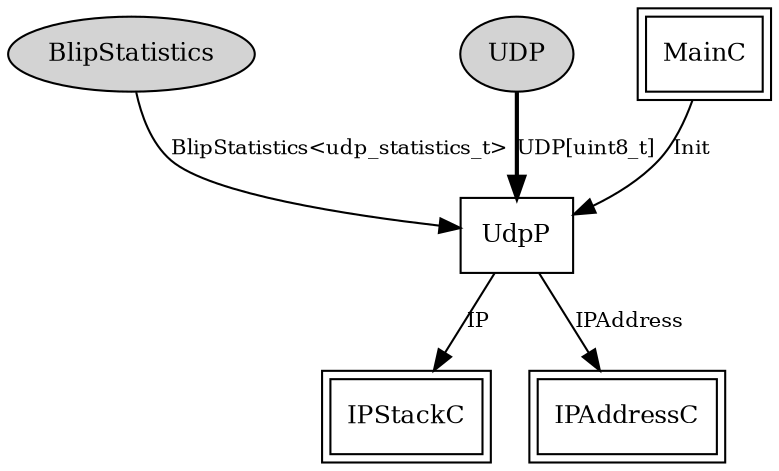 digraph "tos.lib.net.blip.UdpC" {
  n0x414625d8 [shape=ellipse, style=filled, label="BlipStatistics", fontsize=12];
  "UdpP" [fontsize=12, shape=box, URL="../chtml/tos.lib.net.blip.UdpP.html"];
  n0x41465db0 [shape=ellipse, style=filled, label="UDP", fontsize=12];
  "UdpP" [fontsize=12, shape=box, URL="../chtml/tos.lib.net.blip.UdpP.html"];
  "MainC" [fontsize=12, shape=box,peripheries=2, URL="../chtml/tos.system.MainC.html"];
  "UdpP" [fontsize=12, shape=box, URL="../chtml/tos.lib.net.blip.UdpP.html"];
  "UdpP" [fontsize=12, shape=box, URL="../chtml/tos.lib.net.blip.UdpP.html"];
  "IPStackC" [fontsize=12, shape=box,peripheries=2, URL="../chtml/tos.lib.net.blip.IPStackC.html"];
  "UdpP" [fontsize=12, shape=box, URL="../chtml/tos.lib.net.blip.UdpP.html"];
  "IPAddressC" [fontsize=12, shape=box,peripheries=2, URL="../chtml/tos.lib.net.blip.IPAddressC.html"];
  "n0x414625d8" -> "UdpP" [label="BlipStatistics<udp_statistics_t>", URL="../ihtml/tos.lib.net.blip.interfaces.BlipStatistics.html", fontsize=10];
  "n0x41465db0" -> "UdpP" [label="UDP[uint8_t]", style=bold, URL="../ihtml/tos.lib.net.blip.interfaces.UDP.html", fontsize=10];
  "MainC" -> "UdpP" [label="Init", URL="../ihtml/tos.interfaces.Init.html", fontsize=10];
  "UdpP" -> "IPStackC" [label="IP", URL="../ihtml/tos.lib.net.blip.interfaces.IP.html", fontsize=10];
  "UdpP" -> "IPAddressC" [label="IPAddress", URL="../ihtml/tos.lib.net.blip.interfaces.IPAddress.html", fontsize=10];
}

